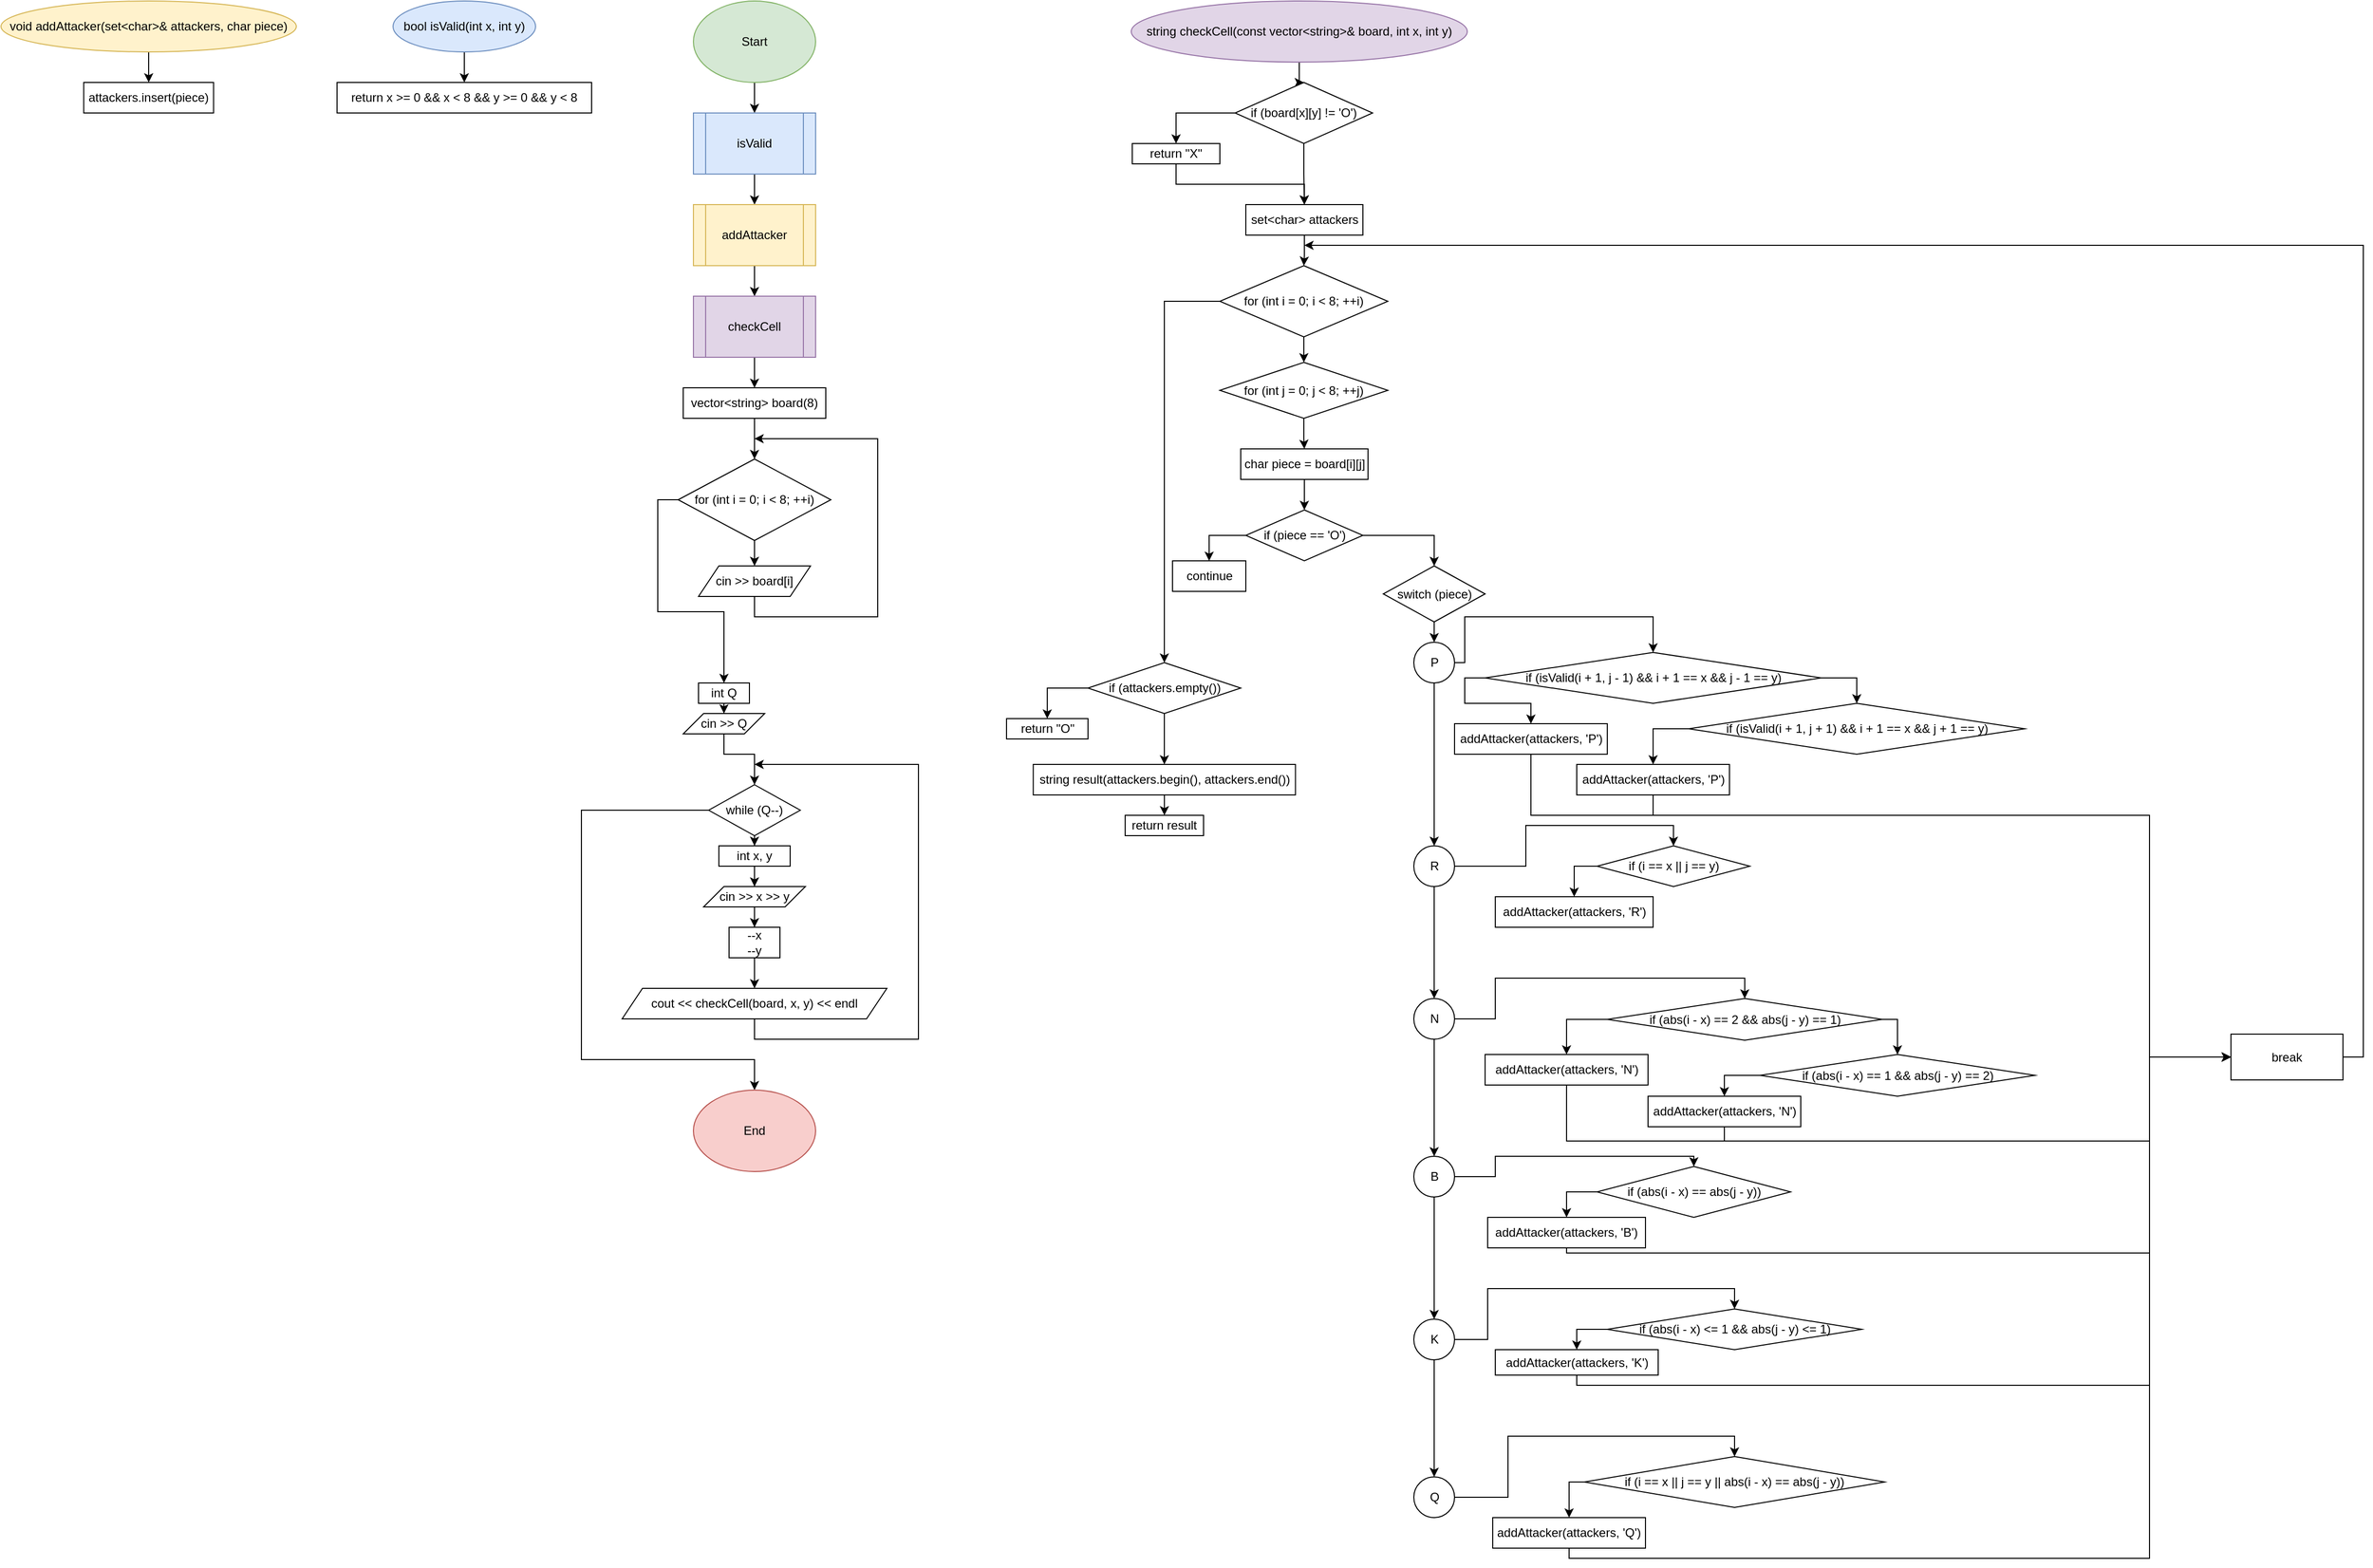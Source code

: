 <mxfile version="24.8.7">
  <diagram name="Страница — 1" id="WnH8rKW7Ej9RqHOyWjXs">
    <mxGraphModel dx="2166" dy="645" grid="1" gridSize="10" guides="1" tooltips="1" connect="1" arrows="1" fold="1" page="1" pageScale="1" pageWidth="827" pageHeight="1169" math="0" shadow="0">
      <root>
        <mxCell id="0" />
        <mxCell id="1" parent="0" />
        <mxCell id="SoxQb8-XsQP-QtFGwhb5-2" value="" style="edgeStyle=orthogonalEdgeStyle;rounded=0;orthogonalLoop=1;jettySize=auto;html=1;" parent="1" source="BlES0NZmAJfn5K8BXOiy-1" target="SoxQb8-XsQP-QtFGwhb5-1" edge="1">
          <mxGeometry relative="1" as="geometry" />
        </mxCell>
        <mxCell id="BlES0NZmAJfn5K8BXOiy-1" value="Start" style="ellipse;whiteSpace=wrap;html=1;fillColor=#d5e8d4;strokeColor=#82b366;" parent="1" vertex="1">
          <mxGeometry x="-60" width="120" height="80" as="geometry" />
        </mxCell>
        <mxCell id="SoxQb8-XsQP-QtFGwhb5-4" value="" style="edgeStyle=orthogonalEdgeStyle;rounded=0;orthogonalLoop=1;jettySize=auto;html=1;" parent="1" source="SoxQb8-XsQP-QtFGwhb5-1" target="SoxQb8-XsQP-QtFGwhb5-3" edge="1">
          <mxGeometry relative="1" as="geometry" />
        </mxCell>
        <mxCell id="SoxQb8-XsQP-QtFGwhb5-1" value="isValid" style="shape=process;whiteSpace=wrap;html=1;backgroundOutline=1;fillColor=#dae8fc;strokeColor=#6c8ebf;" parent="1" vertex="1">
          <mxGeometry x="-60" y="110" width="120" height="60" as="geometry" />
        </mxCell>
        <mxCell id="SoxQb8-XsQP-QtFGwhb5-6" value="" style="edgeStyle=orthogonalEdgeStyle;rounded=0;orthogonalLoop=1;jettySize=auto;html=1;" parent="1" source="SoxQb8-XsQP-QtFGwhb5-3" target="SoxQb8-XsQP-QtFGwhb5-5" edge="1">
          <mxGeometry relative="1" as="geometry" />
        </mxCell>
        <mxCell id="SoxQb8-XsQP-QtFGwhb5-3" value="addAttacker" style="shape=process;whiteSpace=wrap;html=1;backgroundOutline=1;fillColor=#fff2cc;strokeColor=#d6b656;" parent="1" vertex="1">
          <mxGeometry x="-60" y="200" width="120" height="60" as="geometry" />
        </mxCell>
        <mxCell id="SoxQb8-XsQP-QtFGwhb5-8" value="" style="edgeStyle=orthogonalEdgeStyle;rounded=0;orthogonalLoop=1;jettySize=auto;html=1;" parent="1" source="SoxQb8-XsQP-QtFGwhb5-5" target="SoxQb8-XsQP-QtFGwhb5-7" edge="1">
          <mxGeometry relative="1" as="geometry" />
        </mxCell>
        <mxCell id="SoxQb8-XsQP-QtFGwhb5-5" value="checkCell" style="shape=process;whiteSpace=wrap;html=1;backgroundOutline=1;fillColor=#e1d5e7;strokeColor=#9673a6;" parent="1" vertex="1">
          <mxGeometry x="-60" y="290" width="120" height="60" as="geometry" />
        </mxCell>
        <mxCell id="SoxQb8-XsQP-QtFGwhb5-10" value="" style="edgeStyle=orthogonalEdgeStyle;rounded=0;orthogonalLoop=1;jettySize=auto;html=1;" parent="1" source="SoxQb8-XsQP-QtFGwhb5-7" target="SoxQb8-XsQP-QtFGwhb5-9" edge="1">
          <mxGeometry relative="1" as="geometry" />
        </mxCell>
        <mxCell id="SoxQb8-XsQP-QtFGwhb5-7" value="vector&amp;lt;string&amp;gt; board(8)" style="rounded=0;whiteSpace=wrap;html=1;" parent="1" vertex="1">
          <mxGeometry x="-70" y="380" width="140" height="30" as="geometry" />
        </mxCell>
        <mxCell id="SoxQb8-XsQP-QtFGwhb5-12" value="" style="edgeStyle=orthogonalEdgeStyle;rounded=0;orthogonalLoop=1;jettySize=auto;html=1;" parent="1" source="SoxQb8-XsQP-QtFGwhb5-9" target="SoxQb8-XsQP-QtFGwhb5-11" edge="1">
          <mxGeometry relative="1" as="geometry" />
        </mxCell>
        <mxCell id="SoxQb8-XsQP-QtFGwhb5-15" style="edgeStyle=orthogonalEdgeStyle;rounded=0;orthogonalLoop=1;jettySize=auto;html=1;exitX=0;exitY=0.5;exitDx=0;exitDy=0;entryX=0.5;entryY=0;entryDx=0;entryDy=0;" parent="1" source="SoxQb8-XsQP-QtFGwhb5-9" target="SoxQb8-XsQP-QtFGwhb5-14" edge="1">
          <mxGeometry relative="1" as="geometry" />
        </mxCell>
        <mxCell id="SoxQb8-XsQP-QtFGwhb5-9" value="for (int i = 0; i &amp;lt; 8; ++i)" style="rhombus;whiteSpace=wrap;html=1;" parent="1" vertex="1">
          <mxGeometry x="-75" y="450" width="150" height="80" as="geometry" />
        </mxCell>
        <mxCell id="SoxQb8-XsQP-QtFGwhb5-13" style="edgeStyle=orthogonalEdgeStyle;rounded=0;orthogonalLoop=1;jettySize=auto;html=1;exitX=0.5;exitY=1;exitDx=0;exitDy=0;" parent="1" source="SoxQb8-XsQP-QtFGwhb5-11" edge="1">
          <mxGeometry relative="1" as="geometry">
            <mxPoint y="430" as="targetPoint" />
            <Array as="points">
              <mxPoint y="605" />
              <mxPoint x="121" y="605" />
            </Array>
          </mxGeometry>
        </mxCell>
        <mxCell id="SoxQb8-XsQP-QtFGwhb5-11" value="cin &amp;gt;&amp;gt; board[i]" style="shape=parallelogram;perimeter=parallelogramPerimeter;whiteSpace=wrap;html=1;fixedSize=1;" parent="1" vertex="1">
          <mxGeometry x="-55" y="555" width="110" height="30" as="geometry" />
        </mxCell>
        <mxCell id="SoxQb8-XsQP-QtFGwhb5-17" value="" style="edgeStyle=orthogonalEdgeStyle;rounded=0;orthogonalLoop=1;jettySize=auto;html=1;" parent="1" source="SoxQb8-XsQP-QtFGwhb5-14" target="SoxQb8-XsQP-QtFGwhb5-16" edge="1">
          <mxGeometry relative="1" as="geometry" />
        </mxCell>
        <mxCell id="SoxQb8-XsQP-QtFGwhb5-14" value="int Q" style="rounded=0;whiteSpace=wrap;html=1;" parent="1" vertex="1">
          <mxGeometry x="-55" y="670" width="50" height="20" as="geometry" />
        </mxCell>
        <mxCell id="SoxQb8-XsQP-QtFGwhb5-19" style="edgeStyle=orthogonalEdgeStyle;rounded=0;orthogonalLoop=1;jettySize=auto;html=1;exitX=0.5;exitY=1;exitDx=0;exitDy=0;entryX=0.5;entryY=0;entryDx=0;entryDy=0;" parent="1" source="SoxQb8-XsQP-QtFGwhb5-16" target="SoxQb8-XsQP-QtFGwhb5-18" edge="1">
          <mxGeometry relative="1" as="geometry">
            <Array as="points">
              <mxPoint x="-30" y="740" />
              <mxPoint y="740" />
            </Array>
          </mxGeometry>
        </mxCell>
        <mxCell id="SoxQb8-XsQP-QtFGwhb5-16" value="cin &amp;gt;&amp;gt; Q" style="shape=parallelogram;perimeter=parallelogramPerimeter;whiteSpace=wrap;html=1;fixedSize=1;" parent="1" vertex="1">
          <mxGeometry x="-70" y="700" width="80" height="20" as="geometry" />
        </mxCell>
        <mxCell id="SoxQb8-XsQP-QtFGwhb5-21" value="" style="edgeStyle=orthogonalEdgeStyle;rounded=0;orthogonalLoop=1;jettySize=auto;html=1;" parent="1" source="SoxQb8-XsQP-QtFGwhb5-18" target="SoxQb8-XsQP-QtFGwhb5-20" edge="1">
          <mxGeometry relative="1" as="geometry" />
        </mxCell>
        <mxCell id="SoxQb8-XsQP-QtFGwhb5-31" style="edgeStyle=orthogonalEdgeStyle;rounded=0;orthogonalLoop=1;jettySize=auto;html=1;exitX=0;exitY=0.5;exitDx=0;exitDy=0;entryX=0.5;entryY=0;entryDx=0;entryDy=0;" parent="1" source="SoxQb8-XsQP-QtFGwhb5-18" target="SoxQb8-XsQP-QtFGwhb5-30" edge="1">
          <mxGeometry relative="1" as="geometry">
            <Array as="points">
              <mxPoint x="-170" y="795" />
              <mxPoint x="-170" y="1040" />
              <mxPoint y="1040" />
            </Array>
          </mxGeometry>
        </mxCell>
        <mxCell id="SoxQb8-XsQP-QtFGwhb5-18" value="while (Q--)" style="rhombus;whiteSpace=wrap;html=1;" parent="1" vertex="1">
          <mxGeometry x="-45" y="770" width="90" height="50" as="geometry" />
        </mxCell>
        <mxCell id="SoxQb8-XsQP-QtFGwhb5-23" value="" style="edgeStyle=orthogonalEdgeStyle;rounded=0;orthogonalLoop=1;jettySize=auto;html=1;" parent="1" source="SoxQb8-XsQP-QtFGwhb5-20" target="SoxQb8-XsQP-QtFGwhb5-22" edge="1">
          <mxGeometry relative="1" as="geometry" />
        </mxCell>
        <mxCell id="SoxQb8-XsQP-QtFGwhb5-20" value="int x, y" style="rounded=0;whiteSpace=wrap;html=1;" parent="1" vertex="1">
          <mxGeometry x="-35" y="830" width="70" height="20" as="geometry" />
        </mxCell>
        <mxCell id="SoxQb8-XsQP-QtFGwhb5-26" value="" style="edgeStyle=orthogonalEdgeStyle;rounded=0;orthogonalLoop=1;jettySize=auto;html=1;" parent="1" source="SoxQb8-XsQP-QtFGwhb5-22" target="SoxQb8-XsQP-QtFGwhb5-24" edge="1">
          <mxGeometry relative="1" as="geometry" />
        </mxCell>
        <mxCell id="SoxQb8-XsQP-QtFGwhb5-22" value="cin &amp;gt;&amp;gt; x &amp;gt;&amp;gt; y" style="shape=parallelogram;perimeter=parallelogramPerimeter;whiteSpace=wrap;html=1;fixedSize=1;" parent="1" vertex="1">
          <mxGeometry x="-50" y="870" width="100" height="20" as="geometry" />
        </mxCell>
        <mxCell id="SoxQb8-XsQP-QtFGwhb5-28" value="" style="edgeStyle=orthogonalEdgeStyle;rounded=0;orthogonalLoop=1;jettySize=auto;html=1;" parent="1" source="SoxQb8-XsQP-QtFGwhb5-24" target="SoxQb8-XsQP-QtFGwhb5-27" edge="1">
          <mxGeometry relative="1" as="geometry" />
        </mxCell>
        <mxCell id="SoxQb8-XsQP-QtFGwhb5-24" value="--x&lt;br&gt;--y" style="rounded=0;whiteSpace=wrap;html=1;" parent="1" vertex="1">
          <mxGeometry x="-25" y="910" width="50" height="30" as="geometry" />
        </mxCell>
        <mxCell id="SoxQb8-XsQP-QtFGwhb5-29" style="edgeStyle=orthogonalEdgeStyle;rounded=0;orthogonalLoop=1;jettySize=auto;html=1;exitX=0.5;exitY=1;exitDx=0;exitDy=0;" parent="1" source="SoxQb8-XsQP-QtFGwhb5-27" edge="1">
          <mxGeometry relative="1" as="geometry">
            <mxPoint y="750" as="targetPoint" />
            <Array as="points">
              <mxPoint y="1020" />
              <mxPoint x="161" y="1020" />
            </Array>
          </mxGeometry>
        </mxCell>
        <mxCell id="SoxQb8-XsQP-QtFGwhb5-27" value="cout &amp;lt;&amp;lt; checkCell(board, x, y) &amp;lt;&amp;lt; endl" style="shape=parallelogram;perimeter=parallelogramPerimeter;whiteSpace=wrap;html=1;fixedSize=1;" parent="1" vertex="1">
          <mxGeometry x="-130" y="970" width="260" height="30" as="geometry" />
        </mxCell>
        <mxCell id="SoxQb8-XsQP-QtFGwhb5-30" value="End" style="ellipse;whiteSpace=wrap;html=1;fillColor=#f8cecc;strokeColor=#b85450;" parent="1" vertex="1">
          <mxGeometry x="-60" y="1070" width="120" height="80" as="geometry" />
        </mxCell>
        <mxCell id="SoxQb8-XsQP-QtFGwhb5-35" value="" style="edgeStyle=orthogonalEdgeStyle;rounded=0;orthogonalLoop=1;jettySize=auto;html=1;" parent="1" source="SoxQb8-XsQP-QtFGwhb5-33" target="SoxQb8-XsQP-QtFGwhb5-34" edge="1">
          <mxGeometry relative="1" as="geometry" />
        </mxCell>
        <mxCell id="SoxQb8-XsQP-QtFGwhb5-33" value="bool isValid(int x, int y)" style="ellipse;whiteSpace=wrap;html=1;fillColor=#dae8fc;strokeColor=#6c8ebf;" parent="1" vertex="1">
          <mxGeometry x="-355" width="140" height="50" as="geometry" />
        </mxCell>
        <mxCell id="SoxQb8-XsQP-QtFGwhb5-34" value="return x &amp;gt;= 0 &amp;amp;&amp;amp; x &amp;lt; 8 &amp;amp;&amp;amp; y &amp;gt;= 0 &amp;amp;&amp;amp; y &amp;lt; 8" style="rounded=0;whiteSpace=wrap;html=1;" parent="1" vertex="1">
          <mxGeometry x="-410" y="80" width="250" height="30" as="geometry" />
        </mxCell>
        <mxCell id="SoxQb8-XsQP-QtFGwhb5-38" value="" style="edgeStyle=orthogonalEdgeStyle;rounded=0;orthogonalLoop=1;jettySize=auto;html=1;" parent="1" source="SoxQb8-XsQP-QtFGwhb5-36" target="SoxQb8-XsQP-QtFGwhb5-37" edge="1">
          <mxGeometry relative="1" as="geometry" />
        </mxCell>
        <mxCell id="SoxQb8-XsQP-QtFGwhb5-36" value="void addAttacker(set&amp;lt;char&amp;gt;&amp;amp; attackers, char piece)" style="ellipse;whiteSpace=wrap;html=1;fillColor=#fff2cc;strokeColor=#d6b656;" parent="1" vertex="1">
          <mxGeometry x="-740" width="290" height="50" as="geometry" />
        </mxCell>
        <mxCell id="SoxQb8-XsQP-QtFGwhb5-37" value="attackers.insert(piece)" style="rounded=0;whiteSpace=wrap;html=1;" parent="1" vertex="1">
          <mxGeometry x="-658.75" y="80" width="127.5" height="30" as="geometry" />
        </mxCell>
        <mxCell id="rzYcE8oslMbR_gNOojUl-3" value="" style="edgeStyle=orthogonalEdgeStyle;rounded=0;orthogonalLoop=1;jettySize=auto;html=1;" edge="1" parent="1" source="rzYcE8oslMbR_gNOojUl-1" target="rzYcE8oslMbR_gNOojUl-2">
          <mxGeometry relative="1" as="geometry" />
        </mxCell>
        <mxCell id="rzYcE8oslMbR_gNOojUl-1" value="string checkCell(const vector&amp;lt;string&amp;gt;&amp;amp; board, int x, int y)" style="ellipse;whiteSpace=wrap;html=1;fillColor=#e1d5e7;strokeColor=#9673a6;" vertex="1" parent="1">
          <mxGeometry x="370" width="330" height="60" as="geometry" />
        </mxCell>
        <mxCell id="rzYcE8oslMbR_gNOojUl-5" style="edgeStyle=orthogonalEdgeStyle;rounded=0;orthogonalLoop=1;jettySize=auto;html=1;exitX=0;exitY=0.5;exitDx=0;exitDy=0;entryX=0.5;entryY=0;entryDx=0;entryDy=0;" edge="1" parent="1" source="rzYcE8oslMbR_gNOojUl-2" target="rzYcE8oslMbR_gNOojUl-4">
          <mxGeometry relative="1" as="geometry" />
        </mxCell>
        <mxCell id="rzYcE8oslMbR_gNOojUl-7" style="edgeStyle=orthogonalEdgeStyle;rounded=0;orthogonalLoop=1;jettySize=auto;html=1;exitX=0.5;exitY=1;exitDx=0;exitDy=0;entryX=0.5;entryY=0;entryDx=0;entryDy=0;" edge="1" parent="1" source="rzYcE8oslMbR_gNOojUl-2" target="rzYcE8oslMbR_gNOojUl-6">
          <mxGeometry relative="1" as="geometry" />
        </mxCell>
        <mxCell id="rzYcE8oslMbR_gNOojUl-2" value="if (board[x][y] != &#39;O&#39;)" style="rhombus;whiteSpace=wrap;html=1;" vertex="1" parent="1">
          <mxGeometry x="472" y="80" width="135" height="60" as="geometry" />
        </mxCell>
        <mxCell id="rzYcE8oslMbR_gNOojUl-8" style="edgeStyle=orthogonalEdgeStyle;rounded=0;orthogonalLoop=1;jettySize=auto;html=1;exitX=0.5;exitY=1;exitDx=0;exitDy=0;entryX=0.5;entryY=0;entryDx=0;entryDy=0;" edge="1" parent="1" source="rzYcE8oslMbR_gNOojUl-4" target="rzYcE8oslMbR_gNOojUl-6">
          <mxGeometry relative="1" as="geometry" />
        </mxCell>
        <mxCell id="rzYcE8oslMbR_gNOojUl-4" value="return &quot;X&quot;" style="rounded=0;whiteSpace=wrap;html=1;" vertex="1" parent="1">
          <mxGeometry x="371" y="140" width="86" height="20" as="geometry" />
        </mxCell>
        <mxCell id="rzYcE8oslMbR_gNOojUl-10" value="" style="edgeStyle=orthogonalEdgeStyle;rounded=0;orthogonalLoop=1;jettySize=auto;html=1;" edge="1" parent="1" source="rzYcE8oslMbR_gNOojUl-6" target="rzYcE8oslMbR_gNOojUl-9">
          <mxGeometry relative="1" as="geometry" />
        </mxCell>
        <mxCell id="rzYcE8oslMbR_gNOojUl-6" value="set&amp;lt;char&amp;gt; attackers" style="rounded=0;whiteSpace=wrap;html=1;" vertex="1" parent="1">
          <mxGeometry x="482.5" y="200" width="115" height="30" as="geometry" />
        </mxCell>
        <mxCell id="rzYcE8oslMbR_gNOojUl-12" value="" style="edgeStyle=orthogonalEdgeStyle;rounded=0;orthogonalLoop=1;jettySize=auto;html=1;" edge="1" parent="1" source="rzYcE8oslMbR_gNOojUl-9" target="rzYcE8oslMbR_gNOojUl-11">
          <mxGeometry relative="1" as="geometry" />
        </mxCell>
        <mxCell id="rzYcE8oslMbR_gNOojUl-97" style="edgeStyle=orthogonalEdgeStyle;rounded=0;orthogonalLoop=1;jettySize=auto;html=1;exitX=0;exitY=0.5;exitDx=0;exitDy=0;entryX=0.5;entryY=0;entryDx=0;entryDy=0;" edge="1" parent="1" source="rzYcE8oslMbR_gNOojUl-9" target="rzYcE8oslMbR_gNOojUl-96">
          <mxGeometry relative="1" as="geometry" />
        </mxCell>
        <mxCell id="rzYcE8oslMbR_gNOojUl-9" value="for (int i = 0; i &amp;lt; 8; ++i)" style="rhombus;whiteSpace=wrap;html=1;" vertex="1" parent="1">
          <mxGeometry x="457" y="260" width="165" height="70" as="geometry" />
        </mxCell>
        <mxCell id="rzYcE8oslMbR_gNOojUl-14" value="" style="edgeStyle=orthogonalEdgeStyle;rounded=0;orthogonalLoop=1;jettySize=auto;html=1;" edge="1" parent="1" source="rzYcE8oslMbR_gNOojUl-11" target="rzYcE8oslMbR_gNOojUl-13">
          <mxGeometry relative="1" as="geometry" />
        </mxCell>
        <mxCell id="rzYcE8oslMbR_gNOojUl-11" value="for (int j = 0; j &amp;lt; 8; ++j)" style="rhombus;whiteSpace=wrap;html=1;" vertex="1" parent="1">
          <mxGeometry x="457" y="355" width="165" height="55" as="geometry" />
        </mxCell>
        <mxCell id="rzYcE8oslMbR_gNOojUl-16" value="" style="edgeStyle=orthogonalEdgeStyle;rounded=0;orthogonalLoop=1;jettySize=auto;html=1;" edge="1" parent="1" source="rzYcE8oslMbR_gNOojUl-13" target="rzYcE8oslMbR_gNOojUl-15">
          <mxGeometry relative="1" as="geometry" />
        </mxCell>
        <mxCell id="rzYcE8oslMbR_gNOojUl-13" value="char piece = board[i][j]" style="rounded=0;whiteSpace=wrap;html=1;" vertex="1" parent="1">
          <mxGeometry x="477.5" y="440" width="125" height="30" as="geometry" />
        </mxCell>
        <mxCell id="rzYcE8oslMbR_gNOojUl-18" style="edgeStyle=orthogonalEdgeStyle;rounded=0;orthogonalLoop=1;jettySize=auto;html=1;exitX=0;exitY=0.5;exitDx=0;exitDy=0;entryX=0.5;entryY=0;entryDx=0;entryDy=0;" edge="1" parent="1" source="rzYcE8oslMbR_gNOojUl-15" target="rzYcE8oslMbR_gNOojUl-17">
          <mxGeometry relative="1" as="geometry" />
        </mxCell>
        <mxCell id="rzYcE8oslMbR_gNOojUl-20" style="edgeStyle=orthogonalEdgeStyle;rounded=0;orthogonalLoop=1;jettySize=auto;html=1;exitX=1;exitY=0.5;exitDx=0;exitDy=0;entryX=0.5;entryY=0;entryDx=0;entryDy=0;" edge="1" parent="1" source="rzYcE8oslMbR_gNOojUl-15" target="rzYcE8oslMbR_gNOojUl-19">
          <mxGeometry relative="1" as="geometry" />
        </mxCell>
        <mxCell id="rzYcE8oslMbR_gNOojUl-15" value="if (piece == &#39;O&#39;)" style="rhombus;whiteSpace=wrap;html=1;" vertex="1" parent="1">
          <mxGeometry x="482.5" y="500" width="115" height="50" as="geometry" />
        </mxCell>
        <mxCell id="rzYcE8oslMbR_gNOojUl-17" value="continue" style="rounded=0;whiteSpace=wrap;html=1;" vertex="1" parent="1">
          <mxGeometry x="410.5" y="550" width="72" height="30" as="geometry" />
        </mxCell>
        <mxCell id="rzYcE8oslMbR_gNOojUl-30" style="edgeStyle=orthogonalEdgeStyle;rounded=0;orthogonalLoop=1;jettySize=auto;html=1;exitX=0.5;exitY=1;exitDx=0;exitDy=0;entryX=0.5;entryY=0;entryDx=0;entryDy=0;" edge="1" parent="1" source="rzYcE8oslMbR_gNOojUl-19" target="rzYcE8oslMbR_gNOojUl-21">
          <mxGeometry relative="1" as="geometry" />
        </mxCell>
        <mxCell id="rzYcE8oslMbR_gNOojUl-19" value="switch (piece)" style="rhombus;whiteSpace=wrap;html=1;" vertex="1" parent="1">
          <mxGeometry x="617.5" y="555" width="100" height="55" as="geometry" />
        </mxCell>
        <mxCell id="rzYcE8oslMbR_gNOojUl-31" style="edgeStyle=orthogonalEdgeStyle;rounded=0;orthogonalLoop=1;jettySize=auto;html=1;exitX=0.5;exitY=1;exitDx=0;exitDy=0;entryX=0.5;entryY=0;entryDx=0;entryDy=0;" edge="1" parent="1" source="rzYcE8oslMbR_gNOojUl-21" target="rzYcE8oslMbR_gNOojUl-23">
          <mxGeometry relative="1" as="geometry" />
        </mxCell>
        <mxCell id="rzYcE8oslMbR_gNOojUl-37" style="edgeStyle=orthogonalEdgeStyle;rounded=0;orthogonalLoop=1;jettySize=auto;html=1;exitX=1;exitY=0.5;exitDx=0;exitDy=0;entryX=0.5;entryY=0;entryDx=0;entryDy=0;" edge="1" parent="1" source="rzYcE8oslMbR_gNOojUl-21" target="rzYcE8oslMbR_gNOojUl-36">
          <mxGeometry relative="1" as="geometry">
            <Array as="points">
              <mxPoint x="697.5" y="650" />
              <mxPoint x="697.5" y="605" />
              <mxPoint x="882.5" y="605" />
            </Array>
          </mxGeometry>
        </mxCell>
        <mxCell id="rzYcE8oslMbR_gNOojUl-21" value="P" style="ellipse;whiteSpace=wrap;html=1;" vertex="1" parent="1">
          <mxGeometry x="647.5" y="630" width="40" height="40" as="geometry" />
        </mxCell>
        <mxCell id="rzYcE8oslMbR_gNOojUl-33" style="edgeStyle=orthogonalEdgeStyle;rounded=0;orthogonalLoop=1;jettySize=auto;html=1;exitX=0.5;exitY=1;exitDx=0;exitDy=0;entryX=0.5;entryY=0;entryDx=0;entryDy=0;" edge="1" parent="1" source="rzYcE8oslMbR_gNOojUl-22" target="rzYcE8oslMbR_gNOojUl-25">
          <mxGeometry relative="1" as="geometry" />
        </mxCell>
        <mxCell id="rzYcE8oslMbR_gNOojUl-56" style="edgeStyle=orthogonalEdgeStyle;rounded=0;orthogonalLoop=1;jettySize=auto;html=1;exitX=1;exitY=0.5;exitDx=0;exitDy=0;entryX=0.5;entryY=0;entryDx=0;entryDy=0;" edge="1" parent="1" source="rzYcE8oslMbR_gNOojUl-22" target="rzYcE8oslMbR_gNOojUl-55">
          <mxGeometry relative="1" as="geometry">
            <Array as="points">
              <mxPoint x="727.5" y="1000" />
              <mxPoint x="727.5" y="960" />
              <mxPoint x="972.5" y="960" />
            </Array>
          </mxGeometry>
        </mxCell>
        <mxCell id="rzYcE8oslMbR_gNOojUl-22" value="N" style="ellipse;whiteSpace=wrap;html=1;" vertex="1" parent="1">
          <mxGeometry x="647.5" y="980" width="40" height="40" as="geometry" />
        </mxCell>
        <mxCell id="rzYcE8oslMbR_gNOojUl-32" style="edgeStyle=orthogonalEdgeStyle;rounded=0;orthogonalLoop=1;jettySize=auto;html=1;exitX=0.5;exitY=1;exitDx=0;exitDy=0;entryX=0.5;entryY=0;entryDx=0;entryDy=0;" edge="1" parent="1" source="rzYcE8oslMbR_gNOojUl-23" target="rzYcE8oslMbR_gNOojUl-22">
          <mxGeometry relative="1" as="geometry" />
        </mxCell>
        <mxCell id="rzYcE8oslMbR_gNOojUl-50" style="edgeStyle=orthogonalEdgeStyle;rounded=0;orthogonalLoop=1;jettySize=auto;html=1;exitX=1;exitY=0.5;exitDx=0;exitDy=0;entryX=0.5;entryY=0;entryDx=0;entryDy=0;" edge="1" parent="1" source="rzYcE8oslMbR_gNOojUl-23" target="rzYcE8oslMbR_gNOojUl-49">
          <mxGeometry relative="1" as="geometry" />
        </mxCell>
        <mxCell id="rzYcE8oslMbR_gNOojUl-23" value="R" style="ellipse;whiteSpace=wrap;html=1;" vertex="1" parent="1">
          <mxGeometry x="647.5" y="830" width="40" height="40" as="geometry" />
        </mxCell>
        <mxCell id="rzYcE8oslMbR_gNOojUl-35" style="edgeStyle=orthogonalEdgeStyle;rounded=0;orthogonalLoop=1;jettySize=auto;html=1;exitX=0.5;exitY=1;exitDx=0;exitDy=0;entryX=0.5;entryY=0;entryDx=0;entryDy=0;" edge="1" parent="1" source="rzYcE8oslMbR_gNOojUl-24" target="rzYcE8oslMbR_gNOojUl-26">
          <mxGeometry relative="1" as="geometry" />
        </mxCell>
        <mxCell id="rzYcE8oslMbR_gNOojUl-76" style="edgeStyle=orthogonalEdgeStyle;rounded=0;orthogonalLoop=1;jettySize=auto;html=1;exitX=1;exitY=0.5;exitDx=0;exitDy=0;entryX=0.5;entryY=0;entryDx=0;entryDy=0;" edge="1" parent="1" source="rzYcE8oslMbR_gNOojUl-24" target="rzYcE8oslMbR_gNOojUl-75">
          <mxGeometry relative="1" as="geometry">
            <Array as="points">
              <mxPoint x="720" y="1315" />
              <mxPoint x="720" y="1265" />
              <mxPoint x="963" y="1265" />
            </Array>
          </mxGeometry>
        </mxCell>
        <mxCell id="rzYcE8oslMbR_gNOojUl-24" value="K" style="ellipse;whiteSpace=wrap;html=1;" vertex="1" parent="1">
          <mxGeometry x="647.5" y="1295" width="40" height="40" as="geometry" />
        </mxCell>
        <mxCell id="rzYcE8oslMbR_gNOojUl-34" style="edgeStyle=orthogonalEdgeStyle;rounded=0;orthogonalLoop=1;jettySize=auto;html=1;exitX=0.5;exitY=1;exitDx=0;exitDy=0;entryX=0.5;entryY=0;entryDx=0;entryDy=0;" edge="1" parent="1" source="rzYcE8oslMbR_gNOojUl-25" target="rzYcE8oslMbR_gNOojUl-24">
          <mxGeometry relative="1" as="geometry" />
        </mxCell>
        <mxCell id="rzYcE8oslMbR_gNOojUl-70" style="edgeStyle=orthogonalEdgeStyle;rounded=0;orthogonalLoop=1;jettySize=auto;html=1;exitX=1;exitY=0.5;exitDx=0;exitDy=0;entryX=0.5;entryY=0;entryDx=0;entryDy=0;" edge="1" parent="1" source="rzYcE8oslMbR_gNOojUl-25" target="rzYcE8oslMbR_gNOojUl-69">
          <mxGeometry relative="1" as="geometry">
            <Array as="points">
              <mxPoint x="727.5" y="1155" />
              <mxPoint x="727.5" y="1135" />
              <mxPoint x="922.5" y="1135" />
            </Array>
          </mxGeometry>
        </mxCell>
        <mxCell id="rzYcE8oslMbR_gNOojUl-25" value="B" style="ellipse;whiteSpace=wrap;html=1;" vertex="1" parent="1">
          <mxGeometry x="647.5" y="1135" width="40" height="40" as="geometry" />
        </mxCell>
        <mxCell id="rzYcE8oslMbR_gNOojUl-89" style="edgeStyle=orthogonalEdgeStyle;rounded=0;orthogonalLoop=1;jettySize=auto;html=1;exitX=1;exitY=0.5;exitDx=0;exitDy=0;entryX=0.5;entryY=0;entryDx=0;entryDy=0;" edge="1" parent="1" source="rzYcE8oslMbR_gNOojUl-26" target="rzYcE8oslMbR_gNOojUl-88">
          <mxGeometry relative="1" as="geometry">
            <Array as="points">
              <mxPoint x="740" y="1470" />
              <mxPoint x="740" y="1410" />
              <mxPoint x="963" y="1410" />
            </Array>
          </mxGeometry>
        </mxCell>
        <mxCell id="rzYcE8oslMbR_gNOojUl-26" value="Q" style="ellipse;whiteSpace=wrap;html=1;" vertex="1" parent="1">
          <mxGeometry x="647.5" y="1450" width="40" height="40" as="geometry" />
        </mxCell>
        <mxCell id="rzYcE8oslMbR_gNOojUl-42" style="edgeStyle=orthogonalEdgeStyle;rounded=0;orthogonalLoop=1;jettySize=auto;html=1;exitX=0;exitY=0.5;exitDx=0;exitDy=0;entryX=0.5;entryY=0;entryDx=0;entryDy=0;" edge="1" parent="1" source="rzYcE8oslMbR_gNOojUl-36" target="rzYcE8oslMbR_gNOojUl-39">
          <mxGeometry relative="1" as="geometry">
            <Array as="points">
              <mxPoint x="697.5" y="665" />
              <mxPoint x="697.5" y="690" />
              <mxPoint x="762.5" y="690" />
            </Array>
          </mxGeometry>
        </mxCell>
        <mxCell id="rzYcE8oslMbR_gNOojUl-44" style="edgeStyle=orthogonalEdgeStyle;rounded=0;orthogonalLoop=1;jettySize=auto;html=1;exitX=1;exitY=0.5;exitDx=0;exitDy=0;entryX=0.5;entryY=0;entryDx=0;entryDy=0;" edge="1" parent="1" source="rzYcE8oslMbR_gNOojUl-36" target="rzYcE8oslMbR_gNOojUl-43">
          <mxGeometry relative="1" as="geometry" />
        </mxCell>
        <mxCell id="rzYcE8oslMbR_gNOojUl-36" value="if (isValid(i + 1, j - 1) &amp;amp;&amp;amp; i + 1 == x &amp;amp;&amp;amp; j - 1 == y)" style="rhombus;whiteSpace=wrap;html=1;" vertex="1" parent="1">
          <mxGeometry x="717.5" y="640" width="330" height="50" as="geometry" />
        </mxCell>
        <mxCell id="rzYcE8oslMbR_gNOojUl-81" style="edgeStyle=orthogonalEdgeStyle;rounded=0;orthogonalLoop=1;jettySize=auto;html=1;exitX=0.5;exitY=1;exitDx=0;exitDy=0;entryX=0;entryY=0.5;entryDx=0;entryDy=0;" edge="1" parent="1" source="rzYcE8oslMbR_gNOojUl-39" target="rzYcE8oslMbR_gNOojUl-46">
          <mxGeometry relative="1" as="geometry">
            <Array as="points">
              <mxPoint x="763" y="800" />
              <mxPoint x="1370" y="800" />
              <mxPoint x="1370" y="1038" />
            </Array>
          </mxGeometry>
        </mxCell>
        <mxCell id="rzYcE8oslMbR_gNOojUl-39" value="addAttacker(attackers, &#39;P&#39;)" style="rounded=0;whiteSpace=wrap;html=1;" vertex="1" parent="1">
          <mxGeometry x="687.5" y="710" width="150" height="30" as="geometry" />
        </mxCell>
        <mxCell id="rzYcE8oslMbR_gNOojUl-83" style="edgeStyle=orthogonalEdgeStyle;rounded=0;orthogonalLoop=1;jettySize=auto;html=1;exitX=0.5;exitY=1;exitDx=0;exitDy=0;entryX=0;entryY=0.5;entryDx=0;entryDy=0;" edge="1" parent="1" source="rzYcE8oslMbR_gNOojUl-40" target="rzYcE8oslMbR_gNOojUl-46">
          <mxGeometry relative="1" as="geometry">
            <Array as="points">
              <mxPoint x="883" y="800" />
              <mxPoint x="1370" y="800" />
              <mxPoint x="1370" y="1038" />
            </Array>
          </mxGeometry>
        </mxCell>
        <mxCell id="rzYcE8oslMbR_gNOojUl-40" value="addAttacker(attackers, &#39;P&#39;)" style="rounded=0;whiteSpace=wrap;html=1;" vertex="1" parent="1">
          <mxGeometry x="807.5" y="750" width="150" height="30" as="geometry" />
        </mxCell>
        <mxCell id="rzYcE8oslMbR_gNOojUl-45" style="edgeStyle=orthogonalEdgeStyle;rounded=0;orthogonalLoop=1;jettySize=auto;html=1;exitX=0;exitY=0.5;exitDx=0;exitDy=0;entryX=0.5;entryY=0;entryDx=0;entryDy=0;" edge="1" parent="1" source="rzYcE8oslMbR_gNOojUl-43" target="rzYcE8oslMbR_gNOojUl-40">
          <mxGeometry relative="1" as="geometry" />
        </mxCell>
        <mxCell id="rzYcE8oslMbR_gNOojUl-43" value="if (isValid(i + 1, j + 1) &amp;amp;&amp;amp; i + 1 == x &amp;amp;&amp;amp; j + 1 == y)" style="rhombus;whiteSpace=wrap;html=1;" vertex="1" parent="1">
          <mxGeometry x="917.5" y="690" width="330" height="50" as="geometry" />
        </mxCell>
        <mxCell id="rzYcE8oslMbR_gNOojUl-95" style="edgeStyle=orthogonalEdgeStyle;rounded=0;orthogonalLoop=1;jettySize=auto;html=1;exitX=1;exitY=0.5;exitDx=0;exitDy=0;" edge="1" parent="1" source="rzYcE8oslMbR_gNOojUl-46">
          <mxGeometry relative="1" as="geometry">
            <mxPoint x="540" y="240" as="targetPoint" />
            <Array as="points">
              <mxPoint x="1580" y="1037" />
              <mxPoint x="1580" y="240" />
            </Array>
          </mxGeometry>
        </mxCell>
        <mxCell id="rzYcE8oslMbR_gNOojUl-46" value="break" style="rounded=0;whiteSpace=wrap;html=1;" vertex="1" parent="1">
          <mxGeometry x="1450" y="1015" width="110" height="45" as="geometry" />
        </mxCell>
        <mxCell id="rzYcE8oslMbR_gNOojUl-52" style="edgeStyle=orthogonalEdgeStyle;rounded=0;orthogonalLoop=1;jettySize=auto;html=1;exitX=0;exitY=0.5;exitDx=0;exitDy=0;entryX=0.5;entryY=0;entryDx=0;entryDy=0;" edge="1" parent="1" source="rzYcE8oslMbR_gNOojUl-49" target="rzYcE8oslMbR_gNOojUl-51">
          <mxGeometry relative="1" as="geometry" />
        </mxCell>
        <mxCell id="rzYcE8oslMbR_gNOojUl-49" value="if (i == x || j == y)" style="rhombus;whiteSpace=wrap;html=1;" vertex="1" parent="1">
          <mxGeometry x="827.5" y="830" width="150" height="40" as="geometry" />
        </mxCell>
        <mxCell id="rzYcE8oslMbR_gNOojUl-51" value="addAttacker(attackers, &#39;R&#39;)" style="rounded=0;whiteSpace=wrap;html=1;" vertex="1" parent="1">
          <mxGeometry x="727.5" y="880" width="155" height="30" as="geometry" />
        </mxCell>
        <mxCell id="rzYcE8oslMbR_gNOojUl-58" style="edgeStyle=orthogonalEdgeStyle;rounded=0;orthogonalLoop=1;jettySize=auto;html=1;exitX=0;exitY=0.5;exitDx=0;exitDy=0;entryX=0.5;entryY=0;entryDx=0;entryDy=0;" edge="1" parent="1" source="rzYcE8oslMbR_gNOojUl-55" target="rzYcE8oslMbR_gNOojUl-57">
          <mxGeometry relative="1" as="geometry" />
        </mxCell>
        <mxCell id="rzYcE8oslMbR_gNOojUl-62" style="edgeStyle=orthogonalEdgeStyle;rounded=0;orthogonalLoop=1;jettySize=auto;html=1;exitX=1;exitY=0.5;exitDx=0;exitDy=0;entryX=0.5;entryY=0;entryDx=0;entryDy=0;" edge="1" parent="1" source="rzYcE8oslMbR_gNOojUl-55" target="rzYcE8oslMbR_gNOojUl-61">
          <mxGeometry relative="1" as="geometry" />
        </mxCell>
        <mxCell id="rzYcE8oslMbR_gNOojUl-55" value="if (abs(i - x) == 2 &amp;amp;&amp;amp; abs(j - y) == 1)" style="rhombus;whiteSpace=wrap;html=1;" vertex="1" parent="1">
          <mxGeometry x="837.5" y="980" width="270" height="41" as="geometry" />
        </mxCell>
        <mxCell id="rzYcE8oslMbR_gNOojUl-84" style="edgeStyle=orthogonalEdgeStyle;rounded=0;orthogonalLoop=1;jettySize=auto;html=1;exitX=0.5;exitY=1;exitDx=0;exitDy=0;entryX=0;entryY=0.5;entryDx=0;entryDy=0;" edge="1" parent="1" source="rzYcE8oslMbR_gNOojUl-57" target="rzYcE8oslMbR_gNOojUl-46">
          <mxGeometry relative="1" as="geometry">
            <Array as="points">
              <mxPoint x="798" y="1120" />
              <mxPoint x="1370" y="1120" />
              <mxPoint x="1370" y="1037" />
            </Array>
          </mxGeometry>
        </mxCell>
        <mxCell id="rzYcE8oslMbR_gNOojUl-57" value="addAttacker(attackers, &#39;N&#39;)" style="rounded=0;whiteSpace=wrap;html=1;" vertex="1" parent="1">
          <mxGeometry x="717.5" y="1035" width="160" height="30" as="geometry" />
        </mxCell>
        <mxCell id="rzYcE8oslMbR_gNOojUl-64" style="edgeStyle=orthogonalEdgeStyle;rounded=0;orthogonalLoop=1;jettySize=auto;html=1;exitX=0;exitY=0.5;exitDx=0;exitDy=0;entryX=0.5;entryY=0;entryDx=0;entryDy=0;" edge="1" parent="1" source="rzYcE8oslMbR_gNOojUl-61" target="rzYcE8oslMbR_gNOojUl-63">
          <mxGeometry relative="1" as="geometry" />
        </mxCell>
        <mxCell id="rzYcE8oslMbR_gNOojUl-61" value="if (abs(i - x) == 1 &amp;amp;&amp;amp; abs(j - y) == 2)" style="rhombus;whiteSpace=wrap;html=1;" vertex="1" parent="1">
          <mxGeometry x="987.5" y="1035" width="270" height="41" as="geometry" />
        </mxCell>
        <mxCell id="rzYcE8oslMbR_gNOojUl-85" style="edgeStyle=orthogonalEdgeStyle;rounded=0;orthogonalLoop=1;jettySize=auto;html=1;exitX=0.5;exitY=1;exitDx=0;exitDy=0;entryX=0;entryY=0.5;entryDx=0;entryDy=0;" edge="1" parent="1" source="rzYcE8oslMbR_gNOojUl-63" target="rzYcE8oslMbR_gNOojUl-46">
          <mxGeometry relative="1" as="geometry">
            <Array as="points">
              <mxPoint x="953" y="1120" />
              <mxPoint x="1370" y="1120" />
              <mxPoint x="1370" y="1037" />
            </Array>
          </mxGeometry>
        </mxCell>
        <mxCell id="rzYcE8oslMbR_gNOojUl-63" value="addAttacker(attackers, &#39;N&#39;)" style="rounded=0;whiteSpace=wrap;html=1;" vertex="1" parent="1">
          <mxGeometry x="877.5" y="1076" width="150" height="30" as="geometry" />
        </mxCell>
        <mxCell id="rzYcE8oslMbR_gNOojUl-72" style="edgeStyle=orthogonalEdgeStyle;rounded=0;orthogonalLoop=1;jettySize=auto;html=1;exitX=0;exitY=0.5;exitDx=0;exitDy=0;entryX=0.5;entryY=0;entryDx=0;entryDy=0;" edge="1" parent="1" source="rzYcE8oslMbR_gNOojUl-69" target="rzYcE8oslMbR_gNOojUl-71">
          <mxGeometry relative="1" as="geometry" />
        </mxCell>
        <mxCell id="rzYcE8oslMbR_gNOojUl-69" value="if (abs(i - x) == abs(j - y))" style="rhombus;whiteSpace=wrap;html=1;" vertex="1" parent="1">
          <mxGeometry x="827.5" y="1145" width="190" height="50" as="geometry" />
        </mxCell>
        <mxCell id="rzYcE8oslMbR_gNOojUl-86" style="edgeStyle=orthogonalEdgeStyle;rounded=0;orthogonalLoop=1;jettySize=auto;html=1;exitX=0.5;exitY=1;exitDx=0;exitDy=0;entryX=0;entryY=0.5;entryDx=0;entryDy=0;" edge="1" parent="1" source="rzYcE8oslMbR_gNOojUl-71" target="rzYcE8oslMbR_gNOojUl-46">
          <mxGeometry relative="1" as="geometry">
            <Array as="points">
              <mxPoint x="798" y="1230" />
              <mxPoint x="1370" y="1230" />
              <mxPoint x="1370" y="1037" />
            </Array>
          </mxGeometry>
        </mxCell>
        <mxCell id="rzYcE8oslMbR_gNOojUl-71" value="addAttacker(attackers, &#39;B&#39;)" style="rounded=0;whiteSpace=wrap;html=1;" vertex="1" parent="1">
          <mxGeometry x="720" y="1195" width="155" height="30" as="geometry" />
        </mxCell>
        <mxCell id="rzYcE8oslMbR_gNOojUl-78" style="edgeStyle=orthogonalEdgeStyle;rounded=0;orthogonalLoop=1;jettySize=auto;html=1;exitX=0;exitY=0.5;exitDx=0;exitDy=0;entryX=0.5;entryY=0;entryDx=0;entryDy=0;" edge="1" parent="1" source="rzYcE8oslMbR_gNOojUl-75" target="rzYcE8oslMbR_gNOojUl-77">
          <mxGeometry relative="1" as="geometry" />
        </mxCell>
        <mxCell id="rzYcE8oslMbR_gNOojUl-75" value="if (abs(i - x) &amp;lt;= 1 &amp;amp;&amp;amp; abs(j - y) &amp;lt;= 1)" style="rhombus;whiteSpace=wrap;html=1;" vertex="1" parent="1">
          <mxGeometry x="837.5" y="1285" width="250" height="40" as="geometry" />
        </mxCell>
        <mxCell id="rzYcE8oslMbR_gNOojUl-87" style="edgeStyle=orthogonalEdgeStyle;rounded=0;orthogonalLoop=1;jettySize=auto;html=1;exitX=0.5;exitY=1;exitDx=0;exitDy=0;entryX=0;entryY=0.5;entryDx=0;entryDy=0;" edge="1" parent="1" source="rzYcE8oslMbR_gNOojUl-77" target="rzYcE8oslMbR_gNOojUl-46">
          <mxGeometry relative="1" as="geometry">
            <Array as="points">
              <mxPoint x="808" y="1360" />
              <mxPoint x="1370" y="1360" />
              <mxPoint x="1370" y="1037" />
            </Array>
          </mxGeometry>
        </mxCell>
        <mxCell id="rzYcE8oslMbR_gNOojUl-77" value="addAttacker(attackers, &#39;K&#39;)" style="rounded=0;whiteSpace=wrap;html=1;" vertex="1" parent="1">
          <mxGeometry x="727.5" y="1325" width="160" height="25" as="geometry" />
        </mxCell>
        <mxCell id="rzYcE8oslMbR_gNOojUl-91" style="edgeStyle=orthogonalEdgeStyle;rounded=0;orthogonalLoop=1;jettySize=auto;html=1;exitX=0;exitY=0.5;exitDx=0;exitDy=0;entryX=0.5;entryY=0;entryDx=0;entryDy=0;" edge="1" parent="1" source="rzYcE8oslMbR_gNOojUl-88" target="rzYcE8oslMbR_gNOojUl-90">
          <mxGeometry relative="1" as="geometry" />
        </mxCell>
        <mxCell id="rzYcE8oslMbR_gNOojUl-88" value="if (i == x || j == y || abs(i - x) == abs(j - y))" style="rhombus;whiteSpace=wrap;html=1;" vertex="1" parent="1">
          <mxGeometry x="815" y="1430" width="295" height="50" as="geometry" />
        </mxCell>
        <mxCell id="rzYcE8oslMbR_gNOojUl-93" style="edgeStyle=orthogonalEdgeStyle;rounded=0;orthogonalLoop=1;jettySize=auto;html=1;exitX=0.5;exitY=1;exitDx=0;exitDy=0;entryX=0;entryY=0.5;entryDx=0;entryDy=0;" edge="1" parent="1" source="rzYcE8oslMbR_gNOojUl-90" target="rzYcE8oslMbR_gNOojUl-46">
          <mxGeometry relative="1" as="geometry">
            <Array as="points">
              <mxPoint x="800" y="1530" />
              <mxPoint x="1370" y="1530" />
              <mxPoint x="1370" y="1037" />
            </Array>
          </mxGeometry>
        </mxCell>
        <mxCell id="rzYcE8oslMbR_gNOojUl-90" value="addAttacker(attackers, &#39;Q&#39;)" style="rounded=0;whiteSpace=wrap;html=1;" vertex="1" parent="1">
          <mxGeometry x="725" y="1490" width="150" height="30" as="geometry" />
        </mxCell>
        <mxCell id="rzYcE8oslMbR_gNOojUl-99" style="edgeStyle=orthogonalEdgeStyle;rounded=0;orthogonalLoop=1;jettySize=auto;html=1;exitX=0;exitY=0.5;exitDx=0;exitDy=0;entryX=0.5;entryY=0;entryDx=0;entryDy=0;" edge="1" parent="1" source="rzYcE8oslMbR_gNOojUl-96" target="rzYcE8oslMbR_gNOojUl-98">
          <mxGeometry relative="1" as="geometry" />
        </mxCell>
        <mxCell id="rzYcE8oslMbR_gNOojUl-102" style="edgeStyle=orthogonalEdgeStyle;rounded=0;orthogonalLoop=1;jettySize=auto;html=1;exitX=0.5;exitY=1;exitDx=0;exitDy=0;entryX=0.5;entryY=0;entryDx=0;entryDy=0;" edge="1" parent="1" source="rzYcE8oslMbR_gNOojUl-96" target="rzYcE8oslMbR_gNOojUl-101">
          <mxGeometry relative="1" as="geometry" />
        </mxCell>
        <mxCell id="rzYcE8oslMbR_gNOojUl-96" value="if (attackers.empty())" style="rhombus;whiteSpace=wrap;html=1;" vertex="1" parent="1">
          <mxGeometry x="327.5" y="650" width="150" height="50" as="geometry" />
        </mxCell>
        <mxCell id="rzYcE8oslMbR_gNOojUl-98" value="return &quot;O&quot;" style="rounded=0;whiteSpace=wrap;html=1;" vertex="1" parent="1">
          <mxGeometry x="247.5" y="705" width="80" height="20" as="geometry" />
        </mxCell>
        <mxCell id="rzYcE8oslMbR_gNOojUl-104" value="" style="edgeStyle=orthogonalEdgeStyle;rounded=0;orthogonalLoop=1;jettySize=auto;html=1;" edge="1" parent="1" source="rzYcE8oslMbR_gNOojUl-101" target="rzYcE8oslMbR_gNOojUl-103">
          <mxGeometry relative="1" as="geometry" />
        </mxCell>
        <mxCell id="rzYcE8oslMbR_gNOojUl-101" value="string result(attackers.begin(), attackers.end())" style="rounded=0;whiteSpace=wrap;html=1;" vertex="1" parent="1">
          <mxGeometry x="273.75" y="750" width="257.5" height="30" as="geometry" />
        </mxCell>
        <mxCell id="rzYcE8oslMbR_gNOojUl-103" value="return result" style="rounded=0;whiteSpace=wrap;html=1;" vertex="1" parent="1">
          <mxGeometry x="364" y="800" width="77" height="20" as="geometry" />
        </mxCell>
      </root>
    </mxGraphModel>
  </diagram>
</mxfile>
